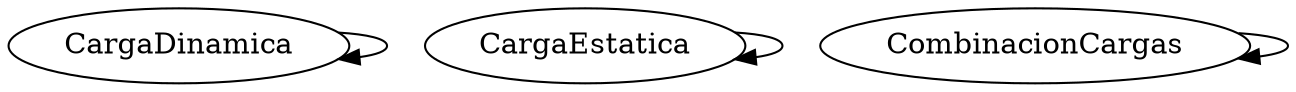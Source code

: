 /* Created by mdot for Matlab */
digraph m2html {
  CargaDinamica -> CargaDinamica;
  CargaEstatica -> CargaEstatica;
  CombinacionCargas -> CombinacionCargas;

  CargaDinamica [URL="CargaDinamica.html"];
  CargaEstatica [URL="CargaEstatica.html"];
  CombinacionCargas [URL="CombinacionCargas.html"];
}